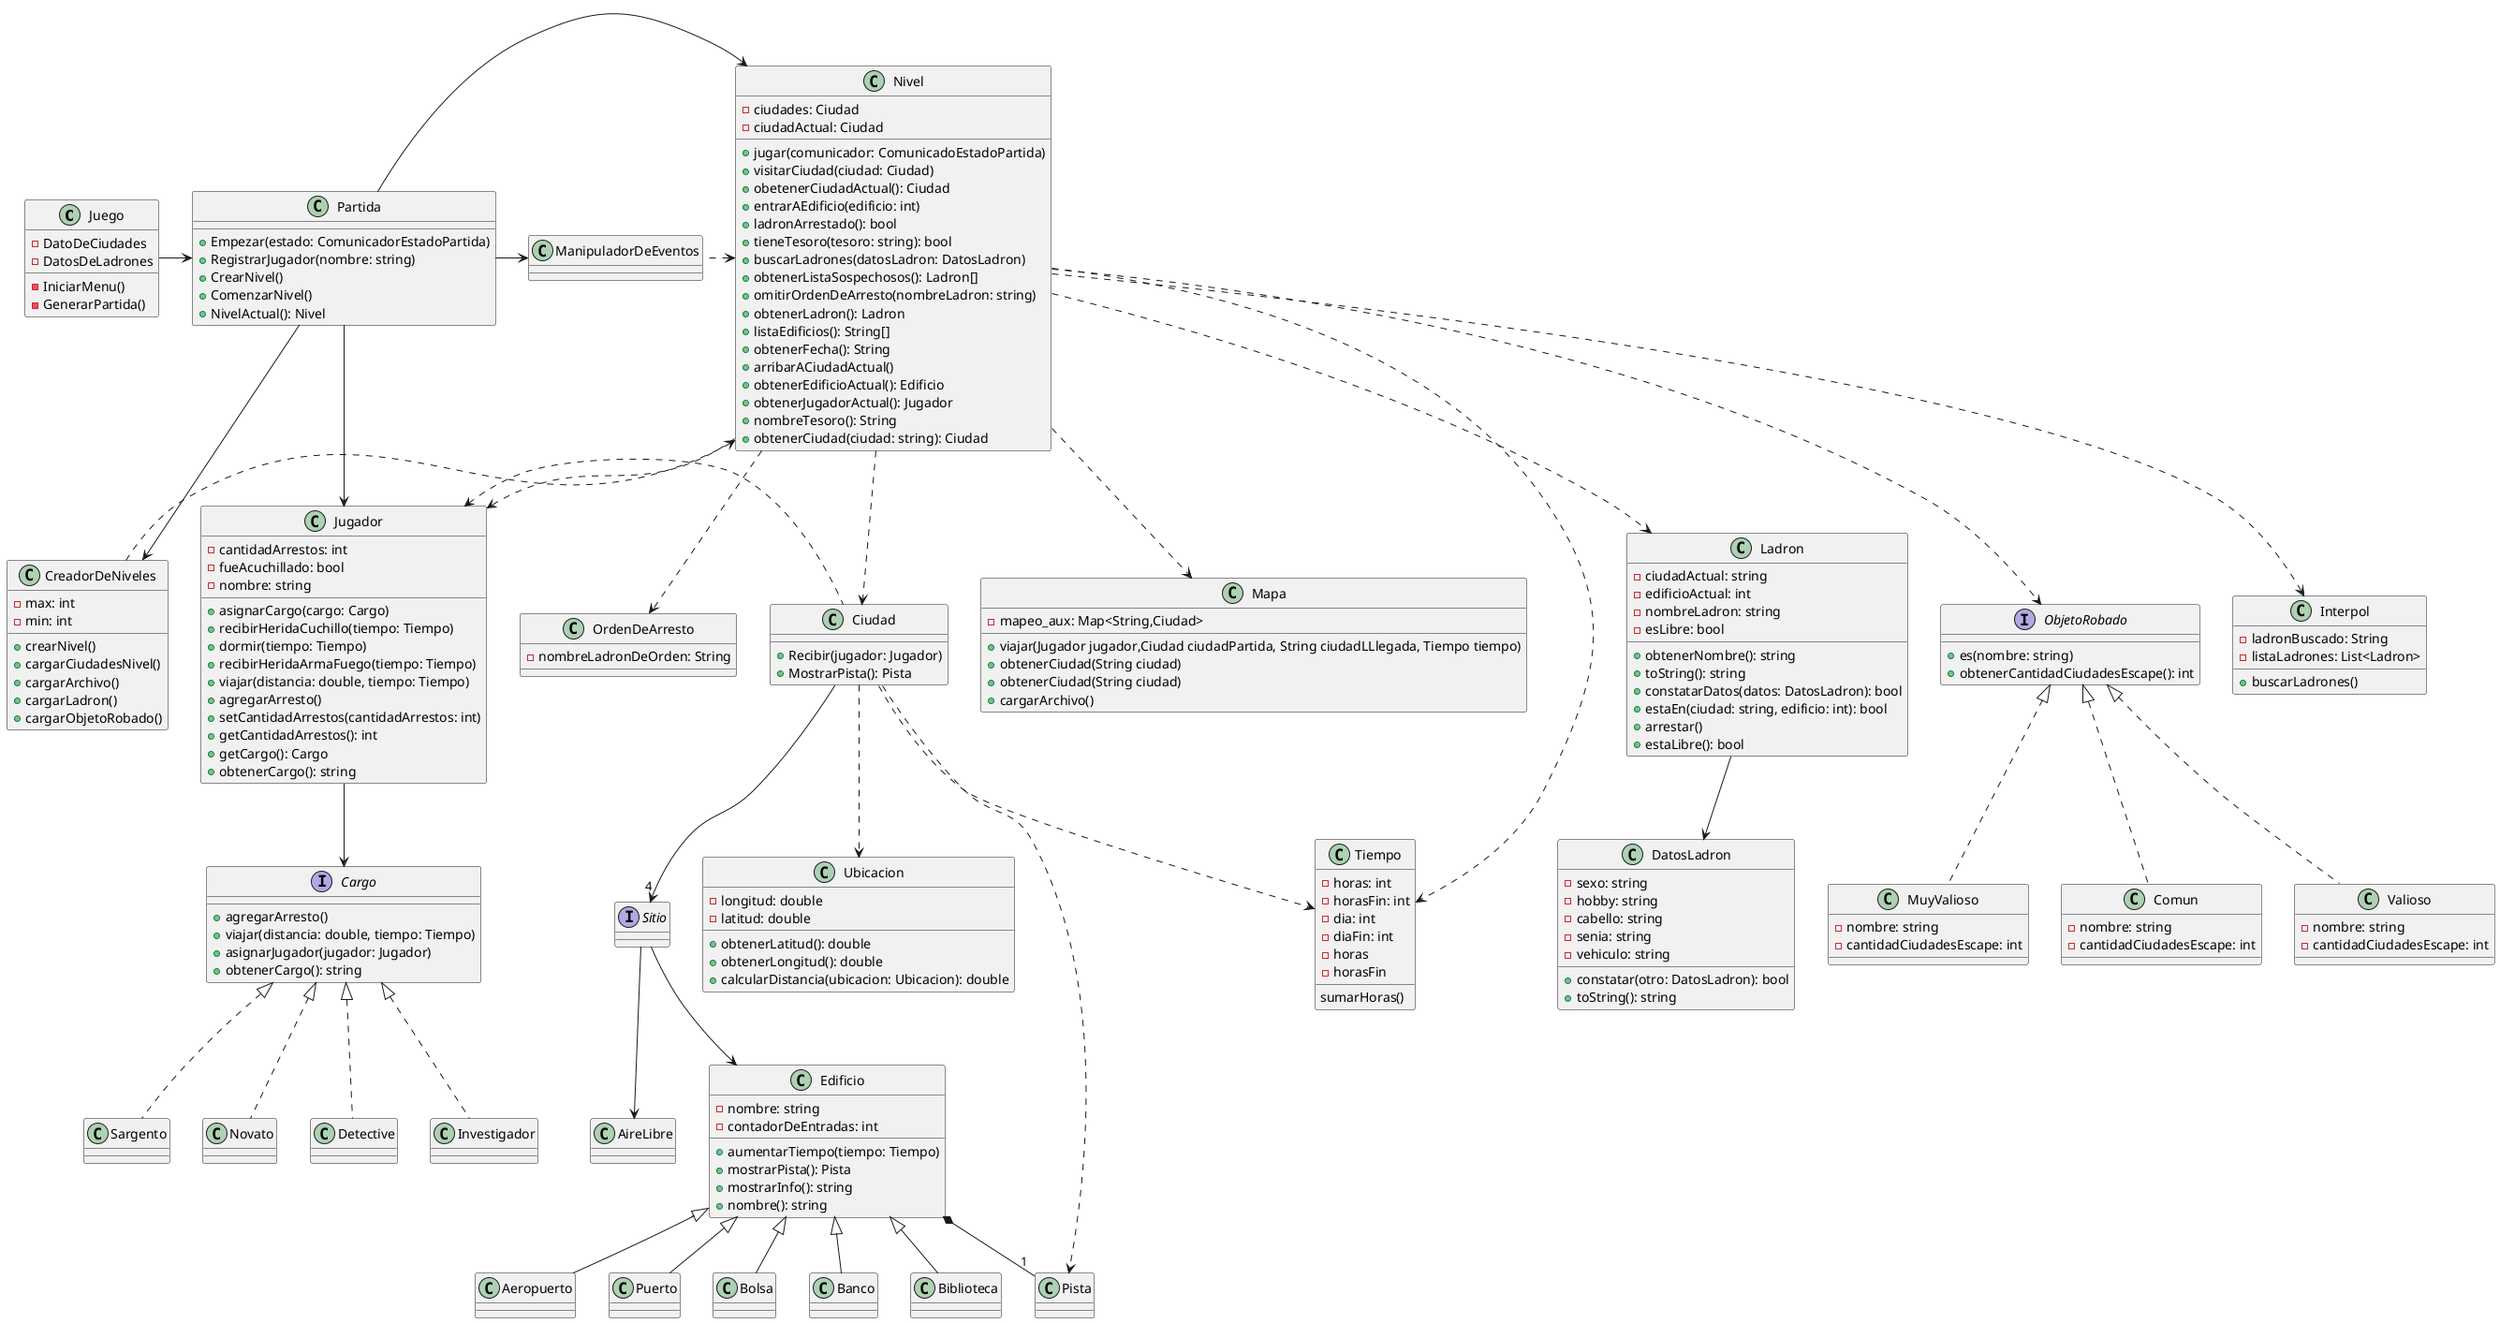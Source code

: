 @startuml algoThief
together {
    class Juego {
    - DatoDeCiudades
    - DatosDeLadrones

    - IniciarMenu()
    - GenerarPartida()

    }

    class Partida {
        + Empezar(estado: ComunicadorEstadoPartida)
        + RegistrarJugador(nombre: string)
        + CrearNivel()
        + ComenzarNivel()
        + NivelActual(): Nivel
    }

    class ManipuladorDeEventos {
    }
}

together {
    class Nivel {
        - ciudades: Ciudad
        - ciudadActual: Ciudad
        + jugar(comunicador: ComunicadoEstadoPartida)
        + visitarCiudad(ciudad: Ciudad)
        + obetenerCiudadActual(): Ciudad
        + entrarAEdificio(edificio: int)
        + ladronArrestado(): bool
        + tieneTesoro(tesoro: string): bool
        + buscarLadrones(datosLadron: DatosLadron)
        + obtenerListaSospechosos(): Ladron[]
        + omitirOrdenDeArresto(nombreLadron: string)
        + obtenerLadron(): Ladron
        + listaEdificios(): String[]
        + obtenerFecha(): String
        + arribarACiudadActual()
        + obtenerEdificioActual(): Edificio
        + obtenerJugadorActual(): Jugador
        + nombreTesoro(): String
        + obtenerCiudad(ciudad: string): Ciudad
    }

    class CreadorDeNiveles {
        - max: int
        - min: int
        + crearNivel()
        + cargarCiudadesNivel()
        + cargarArchivo()
        + cargarLadron()
        + cargarObjetoRobado()
    }
}

together {
    class Jugador {
        - cantidadArrestos: int
        - fueAcuchillado: bool
        - nombre: string
        + asignarCargo(cargo: Cargo)
        + recibirHeridaCuchillo(tiempo: Tiempo)
        + dormir(tiempo: Tiempo)
        + recibirHeridaArmaFuego(tiempo: Tiempo)
        + viajar(distancia: double, tiempo: Tiempo)
        + agregarArresto()
        + setCantidadArrestos(cantidadArrestos: int)
        + getCantidadArrestos(): int
        + getCargo(): Cargo
        + obtenerCargo(): string
    }

    class Ciudad {
        + Recibir(jugador: Jugador)
        + MostrarPista(): Pista
    }

    class OrdenDeArresto{
    - nombreLadronDeOrden: String
    }
}

class Ladron {
    - ciudadActual: string
    - edificioActual: int
    - nombreLadron: string
    - esLibre: bool
    + obtenerNombre(): string
    + toString(): string
    + constatarDatos(datos: DatosLadron): bool
    + estaEn(ciudad: string, edificio: int): bool
    + arrestar()
    + estaLibre(): bool
}

class Interpol {
    - ladronBuscado: String
    - listaLadrones: List<Ladron>
    + buscarLadrones()
}

class Mapa {
    - mapeo_aux: Map<String,Ciudad>
    + viajar(Jugador jugador,Ciudad ciudadPartida, String ciudadLLlegada, Tiempo tiempo)
    + obtenerCiudad(String ciudad)
    + obtenerCiudad(String ciudad)
    + cargarArchivo()
}



class Tiempo {
    - horas: int
    - horasFin: int
    - dia: int
    - diaFin: int
}

class Edificio {
    - nombre: string
    - contadorDeEntradas: int
    + aumentarTiempo(tiempo: Tiempo)
    + mostrarPista(): Pista
    + mostrarInfo(): string
    + nombre(): string
}

interface Cargo{
    + agregarArresto()
    + viajar(distancia: double, tiempo: Tiempo)
    + asignarJugador(jugador: Jugador)
    + obtenerCargo(): string
}

class Novato{}
class Detective{}
class Investigador{}
class Sargento{}

class Pista{}

class Aeropuerto{}
class Puerto{}
class Bolsa{}
class Banco{}
class Biblioteca{}

class Ladron{}
class DatosLadron{
    - sexo: string
    - hobby: string
    - cabello: string
    - senia: string
    - vehiculo: string
    + constatar(otro: DatosLadron): bool
    + toString(): string
}

interface ObjetoRobado{
    + es(nombre: string)
    + obtenerCantidadCiudadesEscape(): int
}
class Comun{
    - nombre: string
    - cantidadCiudadesEscape: int
}
class Valioso{
    - nombre: string
    - cantidadCiudadesEscape: int
}
class MuyValioso{
    - nombre: string
    - cantidadCiudadesEscape: int
}

class Tiempo {
    - horas
    - horasFin
    sumarHoras()
}

interface Sitio {
}

class Ubicacion {
    - longitud: double
    - latitud: double
    + obtenerLatitud(): double
    + obtenerLongitud(): double
    + calcularDistancia(ubicacion: Ubicacion): double
}

Juego -right-> Partida
Partida -right-> ManipuladorDeEventos
Partida --> Nivel
ManipuladorDeEventos .up.> Nivel

Jugador --> Cargo

Cargo <|.. Novato
Cargo <|.. Detective
Cargo <|.. Investigador
Cargo <|.. Sargento

Ciudad .down.> Tiempo
Ciudad --> "4" Sitio
Ciudad .down.> Ubicacion
Sitio --> AireLibre
Sitio -->  Edificio
Edificio <|-- Aeropuerto
Edificio <|-- Puerto
Edificio <|-- Biblioteca
Edificio <|-- Bolsa
Edificio <|-- Banco
Ciudad ..> Pista
Edificio *-- "1" Pista
Ladron --> DatosLadron

ObjetoRobado <|.. Comun
ObjetoRobado <|.. Valioso
ObjetoRobado <|.. MuyValioso


'Partida --> ManipuladorDeEventos
Partida --> Jugador
Partida --> CreadorDeNiveles

Nivel ..> Ciudad
Nivel ..> Ladron
Nivel ..> Interpol
Nivel ..> OrdenDeArresto
Nivel ..> Mapa
Nivel ..> Tiempo
Nivel ..> ObjetoRobado

CreadorDeNiveles .left> Nivel
Jugador <.up. Nivel

Jugador <. Ciudad


@enduml